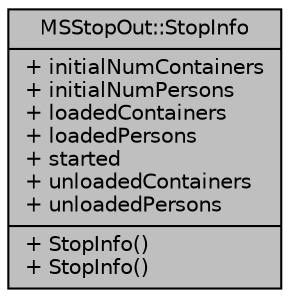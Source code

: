 digraph "MSStopOut::StopInfo"
{
  edge [fontname="Helvetica",fontsize="10",labelfontname="Helvetica",labelfontsize="10"];
  node [fontname="Helvetica",fontsize="10",shape=record];
  Node1 [label="{MSStopOut::StopInfo\n|+ initialNumContainers\l+ initialNumPersons\l+ loadedContainers\l+ loadedPersons\l+ started\l+ unloadedContainers\l+ unloadedPersons\l|+ StopInfo()\l+ StopInfo()\l}",height=0.2,width=0.4,color="black", fillcolor="grey75", style="filled", fontcolor="black"];
}
